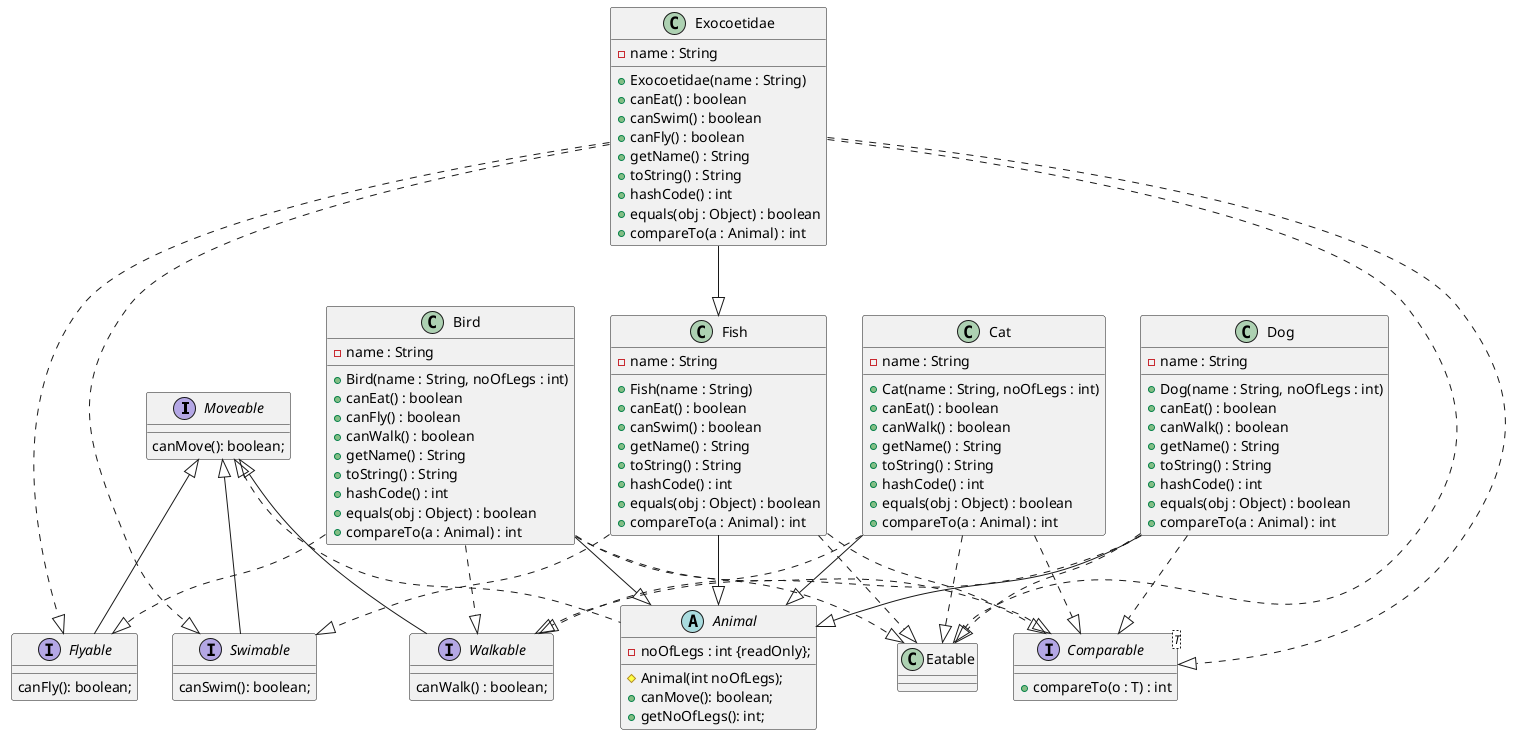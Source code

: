 @startuml

interface Moveable {
  canMove(): boolean;
}

 abstract class Animal implements Moveable {
  - noOfLegs : int {readOnly};
  # Animal(int noOfLegs);
  + canMove(): boolean;
  + getNoOfLegs(): int;
}

interface Flyable extends Moveable {
  canFly(): boolean;
}

interface Swimable extends Moveable {
  canSwim(): boolean;
}

interface Walkable extends Moveable {
  canWalk() : boolean;
}

interface Comparable<T> {
  +compareTo(o : T) : int
}

class Bird {
  -name : String
  +Bird(name : String, noOfLegs : int)
  +canEat() : boolean
  +canFly() : boolean
  +canWalk() : boolean
  +getName() : String
  +toString() : String
  +hashCode() : int
  +equals(obj : Object) : boolean
  +compareTo(a : Animal) : int
}

Bird --|> Animal
Bird ..|> Comparable
Bird ..|> Walkable
Bird ..|> Flyable
Bird ..|> Eatable

class Cat {
  -name : String
  +Cat(name : String, noOfLegs : int)
  +canEat() : boolean
  +canWalk() : boolean
  +getName() : String
  +toString() : String
  +hashCode() : int
  +equals(obj : Object) : boolean
  +compareTo(a : Animal) : int
}

Cat --|> Animal
Cat ..|> Comparable
Cat ..|> Walkable
Cat ..|> Eatable

class Dog {
  -name : String
  +Dog(name : String, noOfLegs : int)
  +canEat() : boolean
  +canWalk() : boolean
  +getName() : String
  +toString() : String
  +hashCode() : int
  +equals(obj : Object) : boolean
  +compareTo(a : Animal) : int
}

Dog --|> Animal
Dog ..|> Comparable
Dog ..|> Walkable
Dog ..|> Eatable

class Fish {
  -name : String
  +Fish(name : String)
  +canEat() : boolean
  +canSwim() : boolean
  +getName() : String
  +toString() : String
  +hashCode() : int
  +equals(obj : Object) : boolean
  +compareTo(a : Animal) : int
}

Fish --|> Animal
Fish ..|> Comparable
Fish ..|> Swimable
Fish ..|> Eatable

class Exocoetidae {
  -name : String
  +Exocoetidae(name : String)
  +canEat() : boolean
  +canSwim() : boolean
  +canFly() : boolean
  +getName() : String
  +toString() : String
  +hashCode() : int
  +equals(obj : Object) : boolean
  +compareTo(a : Animal) : int
}

Exocoetidae --|> Fish
Exocoetidae ..|> Comparable
Exocoetidae ..|> Swimable
Exocoetidae ..|> Flyable
Exocoetidae ..|> Eatable


@enduml